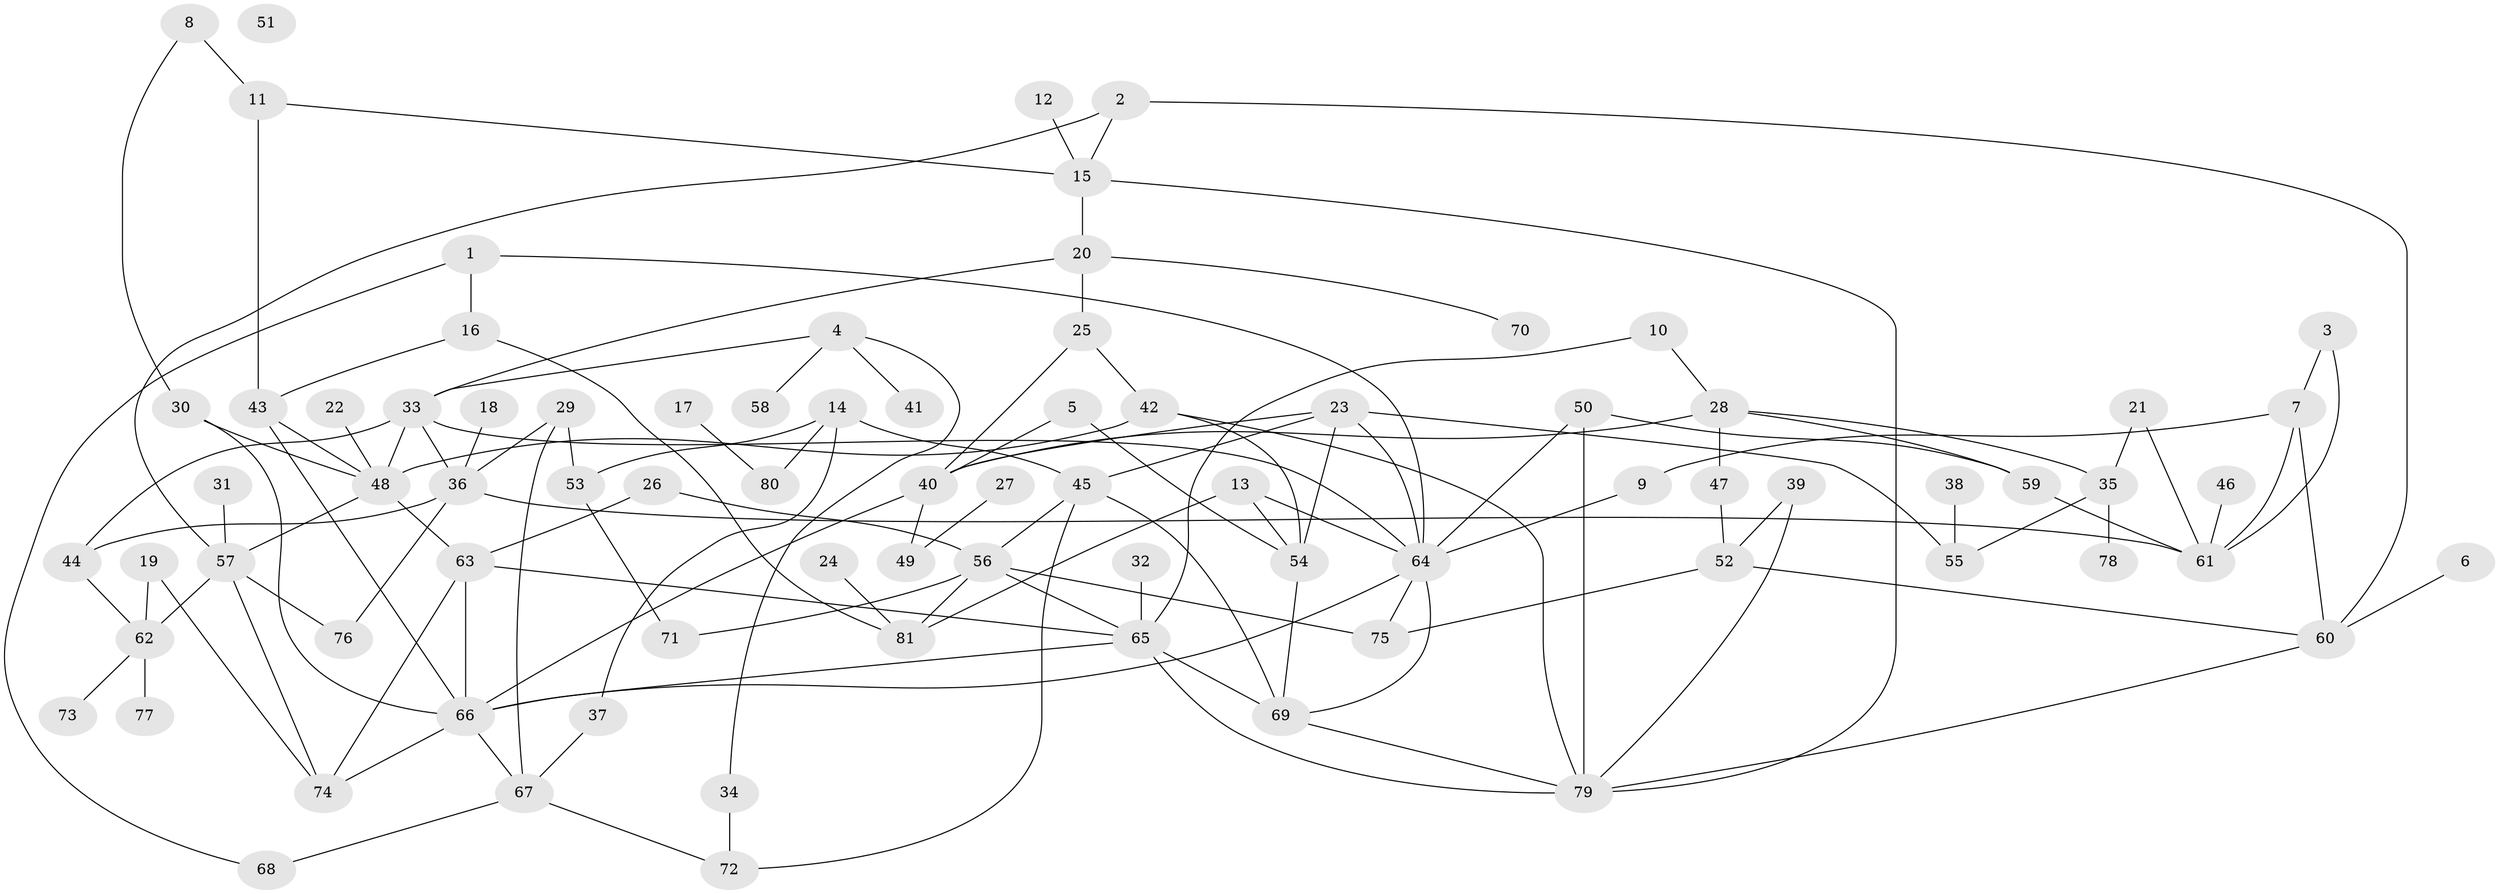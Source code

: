 // Generated by graph-tools (version 1.1) at 2025/25/03/09/25 03:25:17]
// undirected, 81 vertices, 130 edges
graph export_dot {
graph [start="1"]
  node [color=gray90,style=filled];
  1;
  2;
  3;
  4;
  5;
  6;
  7;
  8;
  9;
  10;
  11;
  12;
  13;
  14;
  15;
  16;
  17;
  18;
  19;
  20;
  21;
  22;
  23;
  24;
  25;
  26;
  27;
  28;
  29;
  30;
  31;
  32;
  33;
  34;
  35;
  36;
  37;
  38;
  39;
  40;
  41;
  42;
  43;
  44;
  45;
  46;
  47;
  48;
  49;
  50;
  51;
  52;
  53;
  54;
  55;
  56;
  57;
  58;
  59;
  60;
  61;
  62;
  63;
  64;
  65;
  66;
  67;
  68;
  69;
  70;
  71;
  72;
  73;
  74;
  75;
  76;
  77;
  78;
  79;
  80;
  81;
  1 -- 16;
  1 -- 64;
  1 -- 68;
  2 -- 15;
  2 -- 57;
  2 -- 60;
  3 -- 7;
  3 -- 61;
  4 -- 33;
  4 -- 34;
  4 -- 41;
  4 -- 58;
  5 -- 40;
  5 -- 54;
  6 -- 60;
  7 -- 9;
  7 -- 60;
  7 -- 61;
  8 -- 11;
  8 -- 30;
  9 -- 64;
  10 -- 28;
  10 -- 65;
  11 -- 15;
  11 -- 43;
  12 -- 15;
  13 -- 54;
  13 -- 64;
  13 -- 81;
  14 -- 37;
  14 -- 45;
  14 -- 53;
  14 -- 80;
  15 -- 20;
  15 -- 79;
  16 -- 43;
  16 -- 81;
  17 -- 80;
  18 -- 36;
  19 -- 62;
  19 -- 74;
  20 -- 25;
  20 -- 33;
  20 -- 70;
  21 -- 35;
  21 -- 61;
  22 -- 48;
  23 -- 40;
  23 -- 45;
  23 -- 54;
  23 -- 55;
  23 -- 64;
  24 -- 81;
  25 -- 40;
  25 -- 42;
  26 -- 56;
  26 -- 63;
  27 -- 49;
  28 -- 35;
  28 -- 40;
  28 -- 47;
  28 -- 59;
  29 -- 36;
  29 -- 53;
  29 -- 67;
  30 -- 48;
  30 -- 66;
  31 -- 57;
  32 -- 65;
  33 -- 36;
  33 -- 44;
  33 -- 48;
  33 -- 64;
  34 -- 72;
  35 -- 55;
  35 -- 78;
  36 -- 44;
  36 -- 61;
  36 -- 76;
  37 -- 67;
  38 -- 55;
  39 -- 52;
  39 -- 79;
  40 -- 49;
  40 -- 66;
  42 -- 48;
  42 -- 54;
  42 -- 79;
  43 -- 48;
  43 -- 66;
  44 -- 62;
  45 -- 56;
  45 -- 69;
  45 -- 72;
  46 -- 61;
  47 -- 52;
  48 -- 57;
  48 -- 63;
  50 -- 59;
  50 -- 64;
  50 -- 79;
  52 -- 60;
  52 -- 75;
  53 -- 71;
  54 -- 69;
  56 -- 65;
  56 -- 71;
  56 -- 75;
  56 -- 81;
  57 -- 62;
  57 -- 74;
  57 -- 76;
  59 -- 61;
  60 -- 79;
  62 -- 73;
  62 -- 77;
  63 -- 65;
  63 -- 66;
  63 -- 74;
  64 -- 66;
  64 -- 69;
  64 -- 75;
  65 -- 66;
  65 -- 69;
  65 -- 79;
  66 -- 67;
  66 -- 74;
  67 -- 68;
  67 -- 72;
  69 -- 79;
}
